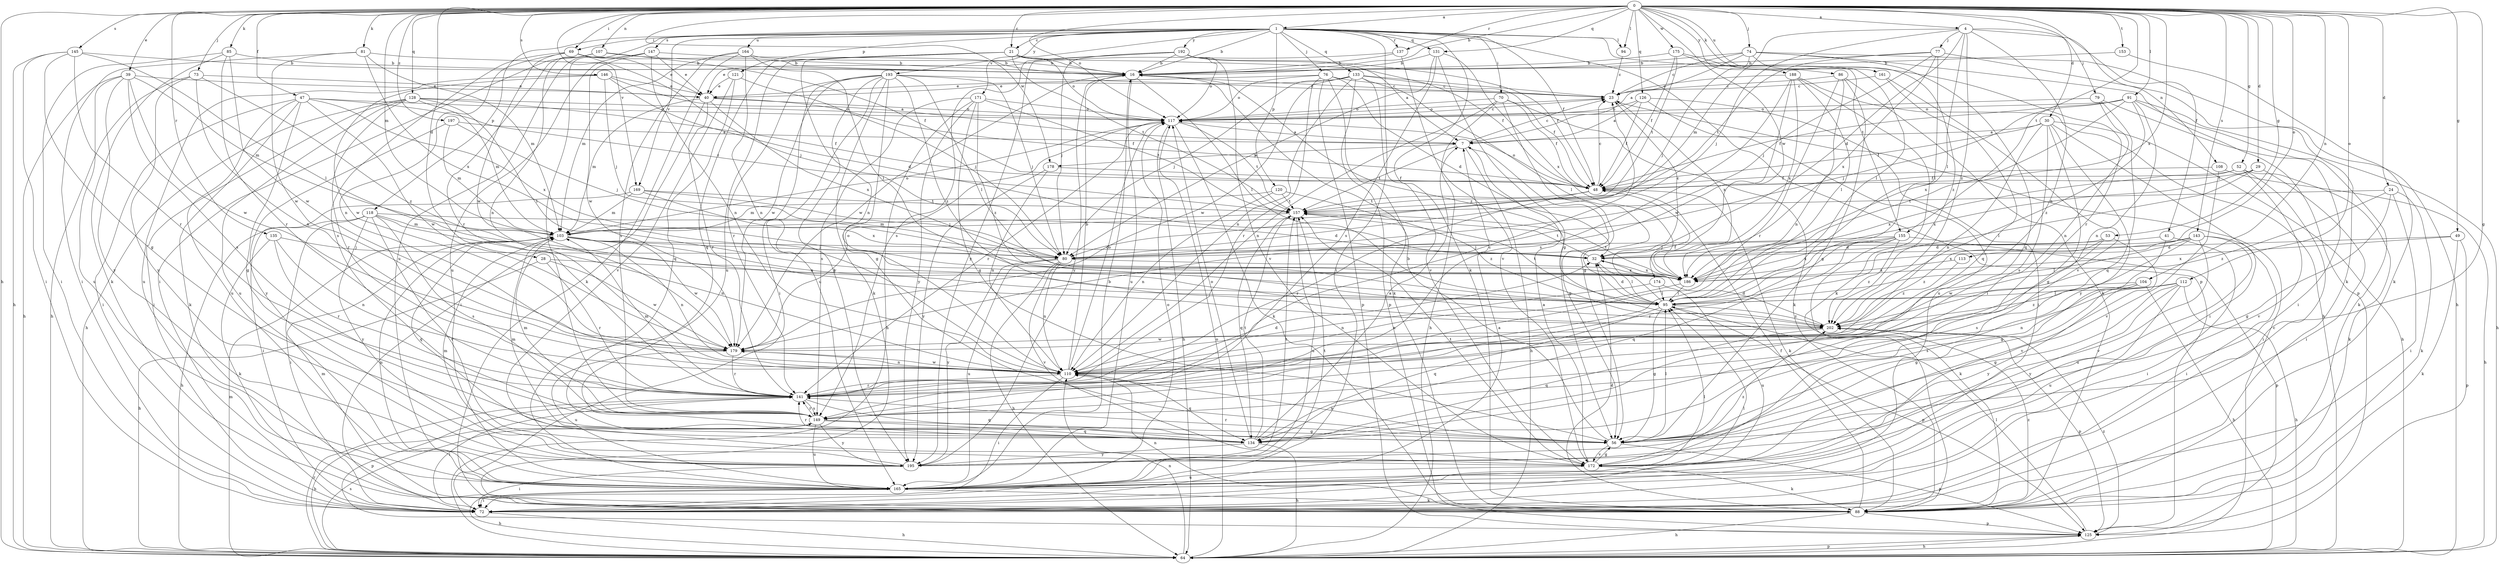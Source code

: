 strict digraph  {
0;
1;
4;
7;
16;
21;
23;
24;
28;
29;
30;
32;
39;
40;
41;
47;
48;
49;
52;
53;
56;
64;
69;
70;
72;
73;
74;
76;
77;
79;
80;
81;
85;
86;
88;
91;
94;
95;
103;
104;
107;
108;
110;
112;
113;
117;
118;
120;
121;
125;
126;
128;
131;
133;
134;
135;
137;
141;
143;
145;
146;
147;
149;
153;
155;
157;
161;
164;
165;
169;
171;
172;
174;
175;
178;
179;
186;
188;
192;
193;
195;
197;
202;
0 -> 1  [label=a];
0 -> 4  [label=a];
0 -> 16  [label=b];
0 -> 21  [label=c];
0 -> 24  [label=d];
0 -> 28  [label=d];
0 -> 29  [label=d];
0 -> 30  [label=d];
0 -> 39  [label=e];
0 -> 41  [label=f];
0 -> 47  [label=f];
0 -> 49  [label=g];
0 -> 52  [label=g];
0 -> 53  [label=g];
0 -> 56  [label=g];
0 -> 64  [label=h];
0 -> 69  [label=i];
0 -> 73  [label=j];
0 -> 74  [label=j];
0 -> 81  [label=k];
0 -> 85  [label=k];
0 -> 86  [label=k];
0 -> 91  [label=l];
0 -> 94  [label=l];
0 -> 103  [label=m];
0 -> 104  [label=n];
0 -> 107  [label=n];
0 -> 112  [label=o];
0 -> 113  [label=o];
0 -> 117  [label=o];
0 -> 126  [label=q];
0 -> 128  [label=q];
0 -> 131  [label=q];
0 -> 135  [label=r];
0 -> 137  [label=r];
0 -> 143  [label=s];
0 -> 145  [label=s];
0 -> 146  [label=s];
0 -> 153  [label=t];
0 -> 155  [label=t];
0 -> 161  [label=u];
0 -> 169  [label=v];
0 -> 174  [label=w];
0 -> 175  [label=w];
0 -> 178  [label=w];
0 -> 186  [label=x];
0 -> 188  [label=y];
0 -> 197  [label=z];
1 -> 16  [label=b];
1 -> 21  [label=c];
1 -> 48  [label=f];
1 -> 69  [label=i];
1 -> 70  [label=i];
1 -> 72  [label=i];
1 -> 76  [label=j];
1 -> 88  [label=k];
1 -> 94  [label=l];
1 -> 118  [label=p];
1 -> 120  [label=p];
1 -> 121  [label=p];
1 -> 125  [label=p];
1 -> 131  [label=q];
1 -> 133  [label=q];
1 -> 137  [label=r];
1 -> 147  [label=s];
1 -> 155  [label=t];
1 -> 164  [label=u];
1 -> 165  [label=u];
1 -> 169  [label=v];
1 -> 171  [label=v];
1 -> 192  [label=y];
1 -> 193  [label=y];
4 -> 32  [label=d];
4 -> 77  [label=j];
4 -> 79  [label=j];
4 -> 80  [label=j];
4 -> 95  [label=l];
4 -> 103  [label=m];
4 -> 108  [label=n];
4 -> 110  [label=n];
4 -> 202  [label=z];
7 -> 23  [label=c];
7 -> 56  [label=g];
7 -> 64  [label=h];
7 -> 157  [label=t];
7 -> 178  [label=w];
16 -> 23  [label=c];
16 -> 95  [label=l];
16 -> 165  [label=u];
16 -> 179  [label=w];
16 -> 195  [label=y];
16 -> 202  [label=z];
21 -> 16  [label=b];
21 -> 48  [label=f];
21 -> 110  [label=n];
21 -> 117  [label=o];
21 -> 134  [label=q];
21 -> 157  [label=t];
21 -> 165  [label=u];
23 -> 117  [label=o];
23 -> 186  [label=x];
24 -> 56  [label=g];
24 -> 72  [label=i];
24 -> 88  [label=k];
24 -> 157  [label=t];
24 -> 202  [label=z];
28 -> 64  [label=h];
28 -> 141  [label=r];
28 -> 179  [label=w];
28 -> 186  [label=x];
29 -> 48  [label=f];
29 -> 72  [label=i];
29 -> 95  [label=l];
29 -> 186  [label=x];
30 -> 7  [label=a];
30 -> 48  [label=f];
30 -> 56  [label=g];
30 -> 64  [label=h];
30 -> 72  [label=i];
30 -> 110  [label=n];
30 -> 149  [label=s];
30 -> 195  [label=y];
32 -> 23  [label=c];
32 -> 95  [label=l];
32 -> 157  [label=t];
32 -> 186  [label=x];
39 -> 40  [label=e];
39 -> 64  [label=h];
39 -> 103  [label=m];
39 -> 149  [label=s];
39 -> 165  [label=u];
39 -> 179  [label=w];
39 -> 195  [label=y];
40 -> 48  [label=f];
40 -> 72  [label=i];
40 -> 103  [label=m];
40 -> 117  [label=o];
40 -> 141  [label=r];
40 -> 186  [label=x];
41 -> 56  [label=g];
41 -> 72  [label=i];
41 -> 80  [label=j];
47 -> 56  [label=g];
47 -> 72  [label=i];
47 -> 88  [label=k];
47 -> 117  [label=o];
47 -> 157  [label=t];
47 -> 165  [label=u];
47 -> 179  [label=w];
47 -> 186  [label=x];
48 -> 23  [label=c];
48 -> 88  [label=k];
48 -> 117  [label=o];
48 -> 141  [label=r];
48 -> 157  [label=t];
49 -> 32  [label=d];
49 -> 88  [label=k];
49 -> 125  [label=p];
49 -> 186  [label=x];
52 -> 48  [label=f];
52 -> 72  [label=i];
52 -> 88  [label=k];
52 -> 172  [label=v];
52 -> 186  [label=x];
53 -> 32  [label=d];
53 -> 172  [label=v];
53 -> 179  [label=w];
53 -> 202  [label=z];
56 -> 16  [label=b];
56 -> 95  [label=l];
56 -> 110  [label=n];
56 -> 125  [label=p];
56 -> 141  [label=r];
56 -> 172  [label=v];
64 -> 23  [label=c];
64 -> 103  [label=m];
64 -> 110  [label=n];
64 -> 117  [label=o];
64 -> 125  [label=p];
64 -> 141  [label=r];
64 -> 149  [label=s];
69 -> 16  [label=b];
69 -> 40  [label=e];
69 -> 80  [label=j];
69 -> 110  [label=n];
69 -> 149  [label=s];
69 -> 179  [label=w];
70 -> 48  [label=f];
70 -> 56  [label=g];
70 -> 64  [label=h];
70 -> 88  [label=k];
70 -> 110  [label=n];
70 -> 117  [label=o];
72 -> 7  [label=a];
72 -> 64  [label=h];
72 -> 95  [label=l];
73 -> 40  [label=e];
73 -> 64  [label=h];
73 -> 110  [label=n];
73 -> 195  [label=y];
73 -> 202  [label=z];
74 -> 7  [label=a];
74 -> 16  [label=b];
74 -> 23  [label=c];
74 -> 64  [label=h];
74 -> 80  [label=j];
74 -> 125  [label=p];
74 -> 134  [label=q];
74 -> 202  [label=z];
76 -> 23  [label=c];
76 -> 32  [label=d];
76 -> 40  [label=e];
76 -> 88  [label=k];
76 -> 117  [label=o];
76 -> 125  [label=p];
76 -> 141  [label=r];
77 -> 16  [label=b];
77 -> 80  [label=j];
77 -> 88  [label=k];
77 -> 95  [label=l];
77 -> 157  [label=t];
77 -> 186  [label=x];
79 -> 72  [label=i];
79 -> 110  [label=n];
79 -> 117  [label=o];
79 -> 134  [label=q];
80 -> 64  [label=h];
80 -> 110  [label=n];
80 -> 165  [label=u];
80 -> 172  [label=v];
80 -> 186  [label=x];
80 -> 195  [label=y];
81 -> 16  [label=b];
81 -> 72  [label=i];
81 -> 103  [label=m];
81 -> 179  [label=w];
81 -> 186  [label=x];
85 -> 16  [label=b];
85 -> 72  [label=i];
85 -> 88  [label=k];
85 -> 141  [label=r];
85 -> 179  [label=w];
86 -> 23  [label=c];
86 -> 56  [label=g];
86 -> 88  [label=k];
86 -> 110  [label=n];
86 -> 141  [label=r];
88 -> 32  [label=d];
88 -> 48  [label=f];
88 -> 64  [label=h];
88 -> 103  [label=m];
88 -> 110  [label=n];
88 -> 125  [label=p];
88 -> 202  [label=z];
91 -> 48  [label=f];
91 -> 64  [label=h];
91 -> 80  [label=j];
91 -> 88  [label=k];
91 -> 110  [label=n];
91 -> 117  [label=o];
91 -> 186  [label=x];
91 -> 202  [label=z];
94 -> 23  [label=c];
95 -> 32  [label=d];
95 -> 48  [label=f];
95 -> 56  [label=g];
95 -> 125  [label=p];
95 -> 134  [label=q];
95 -> 157  [label=t];
95 -> 202  [label=z];
103 -> 32  [label=d];
103 -> 80  [label=j];
103 -> 95  [label=l];
103 -> 110  [label=n];
103 -> 117  [label=o];
103 -> 134  [label=q];
103 -> 165  [label=u];
103 -> 179  [label=w];
104 -> 56  [label=g];
104 -> 64  [label=h];
104 -> 95  [label=l];
104 -> 149  [label=s];
104 -> 195  [label=y];
107 -> 16  [label=b];
107 -> 48  [label=f];
107 -> 72  [label=i];
107 -> 110  [label=n];
107 -> 141  [label=r];
108 -> 48  [label=f];
108 -> 64  [label=h];
108 -> 172  [label=v];
110 -> 16  [label=b];
110 -> 72  [label=i];
110 -> 117  [label=o];
110 -> 134  [label=q];
110 -> 141  [label=r];
110 -> 179  [label=w];
112 -> 56  [label=g];
112 -> 64  [label=h];
112 -> 95  [label=l];
112 -> 110  [label=n];
112 -> 165  [label=u];
112 -> 195  [label=y];
112 -> 202  [label=z];
113 -> 186  [label=x];
113 -> 202  [label=z];
117 -> 7  [label=a];
117 -> 23  [label=c];
117 -> 64  [label=h];
117 -> 88  [label=k];
117 -> 141  [label=r];
117 -> 157  [label=t];
118 -> 32  [label=d];
118 -> 64  [label=h];
118 -> 72  [label=i];
118 -> 103  [label=m];
118 -> 110  [label=n];
118 -> 149  [label=s];
118 -> 172  [label=v];
118 -> 195  [label=y];
120 -> 103  [label=m];
120 -> 110  [label=n];
120 -> 157  [label=t];
120 -> 202  [label=z];
121 -> 40  [label=e];
121 -> 80  [label=j];
121 -> 134  [label=q];
121 -> 172  [label=v];
125 -> 64  [label=h];
125 -> 95  [label=l];
125 -> 202  [label=z];
126 -> 7  [label=a];
126 -> 48  [label=f];
126 -> 72  [label=i];
126 -> 117  [label=o];
126 -> 165  [label=u];
128 -> 48  [label=f];
128 -> 64  [label=h];
128 -> 72  [label=i];
128 -> 95  [label=l];
128 -> 103  [label=m];
128 -> 117  [label=o];
128 -> 141  [label=r];
128 -> 165  [label=u];
131 -> 16  [label=b];
131 -> 56  [label=g];
131 -> 80  [label=j];
131 -> 149  [label=s];
131 -> 186  [label=x];
133 -> 23  [label=c];
133 -> 40  [label=e];
133 -> 48  [label=f];
133 -> 80  [label=j];
133 -> 95  [label=l];
133 -> 110  [label=n];
133 -> 125  [label=p];
133 -> 172  [label=v];
133 -> 179  [label=w];
134 -> 7  [label=a];
134 -> 64  [label=h];
134 -> 103  [label=m];
134 -> 117  [label=o];
134 -> 141  [label=r];
134 -> 157  [label=t];
134 -> 195  [label=y];
135 -> 80  [label=j];
135 -> 88  [label=k];
135 -> 110  [label=n];
135 -> 141  [label=r];
137 -> 16  [label=b];
137 -> 40  [label=e];
137 -> 172  [label=v];
141 -> 23  [label=c];
141 -> 32  [label=d];
141 -> 72  [label=i];
141 -> 103  [label=m];
141 -> 125  [label=p];
141 -> 134  [label=q];
141 -> 149  [label=s];
143 -> 32  [label=d];
143 -> 72  [label=i];
143 -> 95  [label=l];
143 -> 149  [label=s];
143 -> 165  [label=u];
143 -> 172  [label=v];
143 -> 186  [label=x];
145 -> 16  [label=b];
145 -> 56  [label=g];
145 -> 64  [label=h];
145 -> 72  [label=i];
145 -> 95  [label=l];
145 -> 141  [label=r];
146 -> 7  [label=a];
146 -> 32  [label=d];
146 -> 40  [label=e];
146 -> 80  [label=j];
146 -> 165  [label=u];
146 -> 179  [label=w];
147 -> 16  [label=b];
147 -> 40  [label=e];
147 -> 110  [label=n];
147 -> 149  [label=s];
147 -> 165  [label=u];
147 -> 179  [label=w];
149 -> 56  [label=g];
149 -> 64  [label=h];
149 -> 103  [label=m];
149 -> 134  [label=q];
149 -> 141  [label=r];
149 -> 165  [label=u];
149 -> 195  [label=y];
153 -> 16  [label=b];
153 -> 88  [label=k];
155 -> 80  [label=j];
155 -> 88  [label=k];
155 -> 125  [label=p];
155 -> 134  [label=q];
155 -> 141  [label=r];
155 -> 186  [label=x];
155 -> 202  [label=z];
157 -> 103  [label=m];
157 -> 134  [label=q];
157 -> 165  [label=u];
161 -> 23  [label=c];
161 -> 134  [label=q];
161 -> 172  [label=v];
164 -> 16  [label=b];
164 -> 88  [label=k];
164 -> 95  [label=l];
164 -> 103  [label=m];
164 -> 110  [label=n];
164 -> 149  [label=s];
165 -> 16  [label=b];
165 -> 64  [label=h];
165 -> 72  [label=i];
165 -> 88  [label=k];
165 -> 95  [label=l];
165 -> 117  [label=o];
165 -> 157  [label=t];
169 -> 72  [label=i];
169 -> 80  [label=j];
169 -> 103  [label=m];
169 -> 157  [label=t];
169 -> 186  [label=x];
171 -> 56  [label=g];
171 -> 64  [label=h];
171 -> 117  [label=o];
171 -> 149  [label=s];
171 -> 157  [label=t];
171 -> 195  [label=y];
171 -> 202  [label=z];
172 -> 7  [label=a];
172 -> 56  [label=g];
172 -> 88  [label=k];
172 -> 157  [label=t];
172 -> 165  [label=u];
172 -> 202  [label=z];
174 -> 95  [label=l];
174 -> 110  [label=n];
174 -> 165  [label=u];
175 -> 16  [label=b];
175 -> 48  [label=f];
175 -> 95  [label=l];
175 -> 141  [label=r];
175 -> 157  [label=t];
178 -> 48  [label=f];
178 -> 110  [label=n];
178 -> 195  [label=y];
179 -> 110  [label=n];
179 -> 117  [label=o];
179 -> 141  [label=r];
179 -> 165  [label=u];
186 -> 95  [label=l];
186 -> 110  [label=n];
186 -> 157  [label=t];
188 -> 23  [label=c];
188 -> 64  [label=h];
188 -> 88  [label=k];
188 -> 95  [label=l];
188 -> 149  [label=s];
188 -> 179  [label=w];
188 -> 186  [label=x];
192 -> 7  [label=a];
192 -> 16  [label=b];
192 -> 48  [label=f];
192 -> 80  [label=j];
192 -> 117  [label=o];
192 -> 149  [label=s];
192 -> 172  [label=v];
192 -> 195  [label=y];
193 -> 23  [label=c];
193 -> 56  [label=g];
193 -> 72  [label=i];
193 -> 80  [label=j];
193 -> 88  [label=k];
193 -> 95  [label=l];
193 -> 141  [label=r];
193 -> 165  [label=u];
193 -> 179  [label=w];
193 -> 195  [label=y];
193 -> 202  [label=z];
195 -> 72  [label=i];
195 -> 103  [label=m];
195 -> 157  [label=t];
197 -> 7  [label=a];
197 -> 80  [label=j];
197 -> 103  [label=m];
197 -> 195  [label=y];
202 -> 32  [label=d];
202 -> 125  [label=p];
202 -> 134  [label=q];
202 -> 179  [label=w];
}
